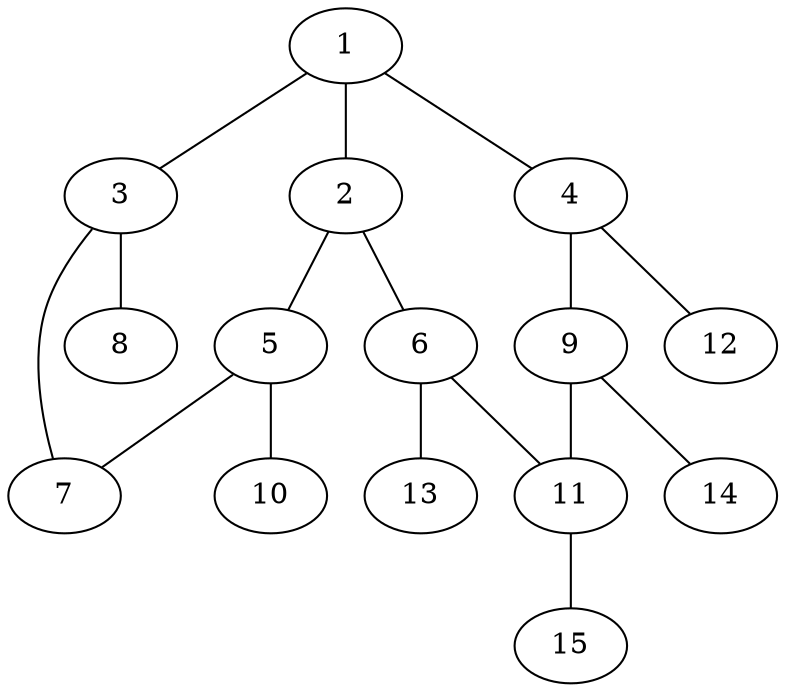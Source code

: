 graph molecule_1812 {
	1	 [chem=C];
	2	 [chem=C];
	1 -- 2	 [valence=2];
	3	 [chem=C];
	1 -- 3	 [valence=1];
	4	 [chem=C];
	1 -- 4	 [valence=1];
	5	 [chem=C];
	2 -- 5	 [valence=1];
	6	 [chem=C];
	2 -- 6	 [valence=1];
	7	 [chem=O];
	3 -- 7	 [valence=1];
	8	 [chem=O];
	3 -- 8	 [valence=2];
	9	 [chem=C];
	4 -- 9	 [valence=2];
	12	 [chem=H];
	4 -- 12	 [valence=1];
	5 -- 7	 [valence=1];
	10	 [chem=O];
	5 -- 10	 [valence=2];
	11	 [chem=C];
	6 -- 11	 [valence=2];
	13	 [chem=H];
	6 -- 13	 [valence=1];
	9 -- 11	 [valence=1];
	14	 [chem=H];
	9 -- 14	 [valence=1];
	15	 [chem=H];
	11 -- 15	 [valence=1];
}
